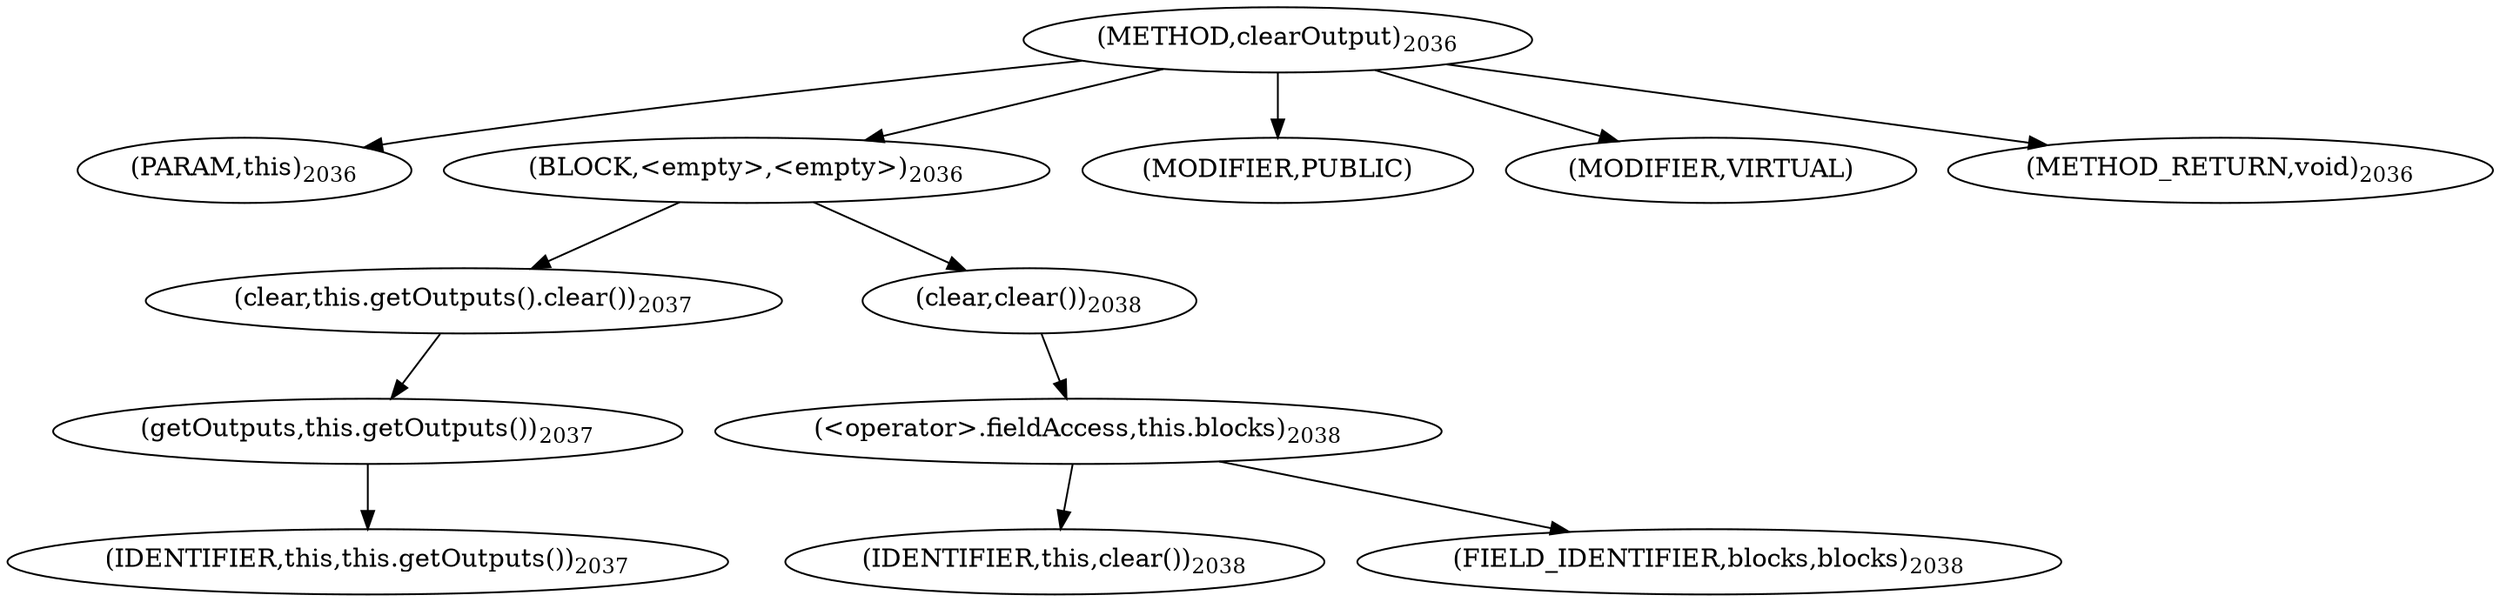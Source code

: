 digraph "clearOutput" {  
"3838" [label = <(METHOD,clearOutput)<SUB>2036</SUB>> ]
"536" [label = <(PARAM,this)<SUB>2036</SUB>> ]
"3839" [label = <(BLOCK,&lt;empty&gt;,&lt;empty&gt;)<SUB>2036</SUB>> ]
"3840" [label = <(clear,this.getOutputs().clear())<SUB>2037</SUB>> ]
"3841" [label = <(getOutputs,this.getOutputs())<SUB>2037</SUB>> ]
"535" [label = <(IDENTIFIER,this,this.getOutputs())<SUB>2037</SUB>> ]
"3842" [label = <(clear,clear())<SUB>2038</SUB>> ]
"3843" [label = <(&lt;operator&gt;.fieldAccess,this.blocks)<SUB>2038</SUB>> ]
"3844" [label = <(IDENTIFIER,this,clear())<SUB>2038</SUB>> ]
"3845" [label = <(FIELD_IDENTIFIER,blocks,blocks)<SUB>2038</SUB>> ]
"3846" [label = <(MODIFIER,PUBLIC)> ]
"3847" [label = <(MODIFIER,VIRTUAL)> ]
"3848" [label = <(METHOD_RETURN,void)<SUB>2036</SUB>> ]
  "3838" -> "536" 
  "3838" -> "3839" 
  "3838" -> "3846" 
  "3838" -> "3847" 
  "3838" -> "3848" 
  "3839" -> "3840" 
  "3839" -> "3842" 
  "3840" -> "3841" 
  "3841" -> "535" 
  "3842" -> "3843" 
  "3843" -> "3844" 
  "3843" -> "3845" 
}

